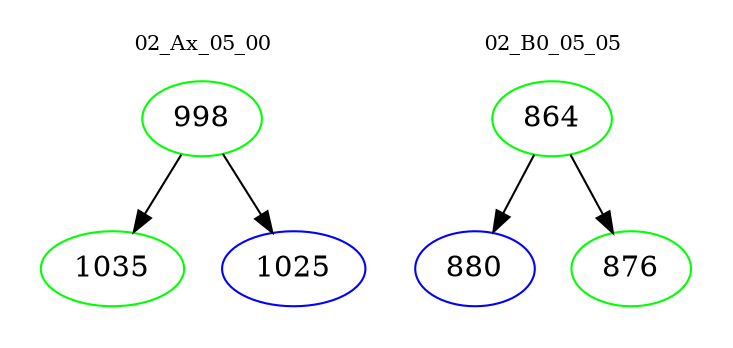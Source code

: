 digraph{
subgraph cluster_0 {
color = white
label = "02_Ax_05_00";
fontsize=10;
T0_998 [label="998", color="green"]
T0_998 -> T0_1035 [color="black"]
T0_1035 [label="1035", color="green"]
T0_998 -> T0_1025 [color="black"]
T0_1025 [label="1025", color="blue"]
}
subgraph cluster_1 {
color = white
label = "02_B0_05_05";
fontsize=10;
T1_864 [label="864", color="green"]
T1_864 -> T1_880 [color="black"]
T1_880 [label="880", color="blue"]
T1_864 -> T1_876 [color="black"]
T1_876 [label="876", color="green"]
}
}
